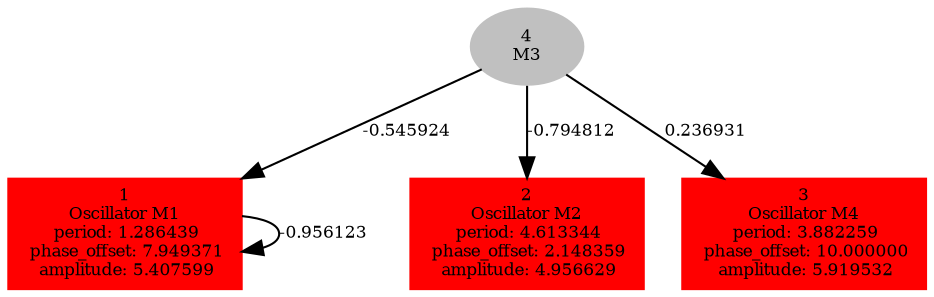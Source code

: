  digraph g{ forcelabels=true;
1 [label=<1<BR />Oscillator M1<BR /> period: 1.286439<BR /> phase_offset: 7.949371<BR /> amplitude: 5.407599>, shape=box,color=red,style=filled,fontsize=8];2 [label=<2<BR />Oscillator M2<BR /> period: 4.613344<BR /> phase_offset: 2.148359<BR /> amplitude: 4.956629>, shape=box,color=red,style=filled,fontsize=8];3 [label=<3<BR />Oscillator M4<BR /> period: 3.882259<BR /> phase_offset: 10.000000<BR /> amplitude: 5.919532>, shape=box,color=red,style=filled,fontsize=8];4[label=<4<BR/>M3>,color="grey",style=filled,fontsize=8];
1 -> 1[label="-0.956123 ",fontsize="8"];
4 -> 1[label="-0.545924 ",fontsize="8"];
4 -> 2[label="-0.794812 ",fontsize="8"];
4 -> 3[label="0.236931 ",fontsize="8"];
 }
